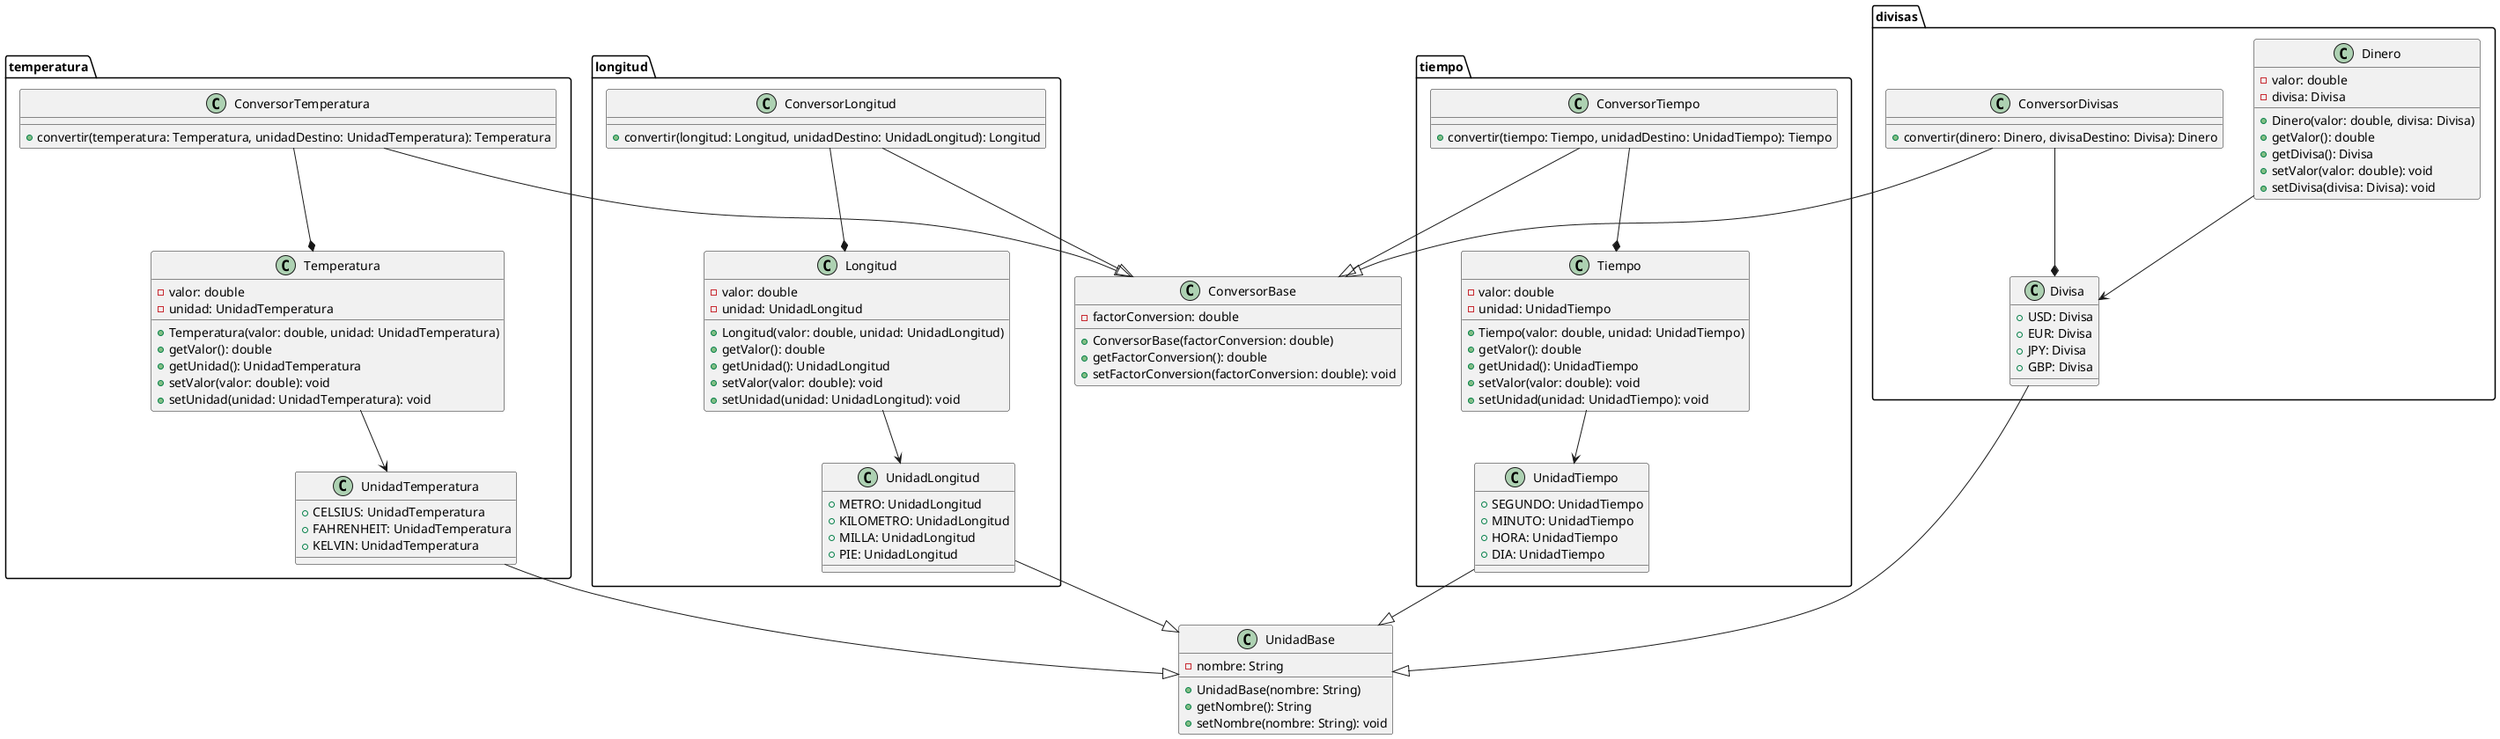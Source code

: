 @startuml Conversores

class UnidadBase {
    - nombre: String
    + UnidadBase(nombre: String)
    + getNombre(): String
    + setNombre(nombre: String): void
}

class ConversorBase {
    - factorConversion: double
    + ConversorBase(factorConversion: double)
    + getFactorConversion(): double
    + setFactorConversion(factorConversion: double): void
}

package temperatura {
    class UnidadTemperatura {
        + CELSIUS: UnidadTemperatura
        + FAHRENHEIT: UnidadTemperatura
        + KELVIN: UnidadTemperatura
    }
    class Temperatura {
        - valor: double
        - unidad: UnidadTemperatura
        + Temperatura(valor: double, unidad: UnidadTemperatura)
        + getValor(): double
        + getUnidad(): UnidadTemperatura
        + setValor(valor: double): void
        + setUnidad(unidad: UnidadTemperatura): void
    }
    class ConversorTemperatura {
        + convertir(temperatura: Temperatura, unidadDestino: UnidadTemperatura): Temperatura
    }
}

package longitud {
    class UnidadLongitud {
        + METRO: UnidadLongitud
        + KILOMETRO: UnidadLongitud
        + MILLA: UnidadLongitud
        + PIE: UnidadLongitud
    }
    class Longitud {
        - valor: double
        - unidad: UnidadLongitud
        + Longitud(valor: double, unidad: UnidadLongitud)
        + getValor(): double
        + getUnidad(): UnidadLongitud
        + setValor(valor: double): void
        + setUnidad(unidad: UnidadLongitud): void
    }
    class ConversorLongitud {
        + convertir(longitud: Longitud, unidadDestino: UnidadLongitud): Longitud
    }
}

package tiempo {
    class UnidadTiempo {
        + SEGUNDO: UnidadTiempo
        + MINUTO: UnidadTiempo
        + HORA: UnidadTiempo
        + DIA: UnidadTiempo
    }
    class Tiempo {
        - valor: double
        - unidad: UnidadTiempo
        + Tiempo(valor: double, unidad: UnidadTiempo)
        + getValor(): double
        + getUnidad(): UnidadTiempo
        + setValor(valor: double): void
        + setUnidad(unidad: UnidadTiempo): void
    }
    class ConversorTiempo {
        + convertir(tiempo: Tiempo, unidadDestino: UnidadTiempo): Tiempo
    }
}

package divisas {
    class Divisa {
        + USD: Divisa
        + EUR: Divisa
        + JPY: Divisa
        + GBP: Divisa
    }
    class Dinero {
        - valor: double
        - divisa: Divisa
        + Dinero(valor: double, divisa: Divisa)
        + getValor(): double
        + getDivisa(): Divisa
        + setValor(valor: double): void
        + setDivisa(divisa: Divisa): void
    }
    class ConversorDivisas {
        + convertir(dinero: Dinero, divisaDestino: Divisa): Dinero
    }
}

UnidadTiempo --|> UnidadBase
UnidadLongitud --|> UnidadBase
UnidadTemperatura --|> UnidadBase
Divisa --|> UnidadBase

Temperatura --> UnidadTemperatura
Longitud --> UnidadLongitud
Tiempo --> UnidadTiempo
Dinero --> Divisa

ConversorTemperatura --|> ConversorBase
ConversorLongitud --|> ConversorBase
ConversorTiempo --|> ConversorBase
ConversorDivisas --|> ConversorBase

ConversorTemperatura --* Temperatura
ConversorLongitud --* Longitud
ConversorTiempo --* Tiempo
ConversorDivisas --* Divisa

@enduml